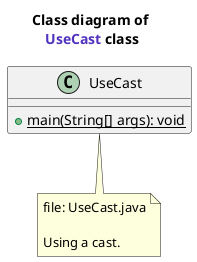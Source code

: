 @startuml
title Class diagram of \n<font name=monospace><color #5132be>UseCast</color></font> class

class UseCast {
    {method} + {static} main(String[] args): void
}
note bottom of UseCast
    file: UseCast.java
    
    Using a cast.
end note
@enduml